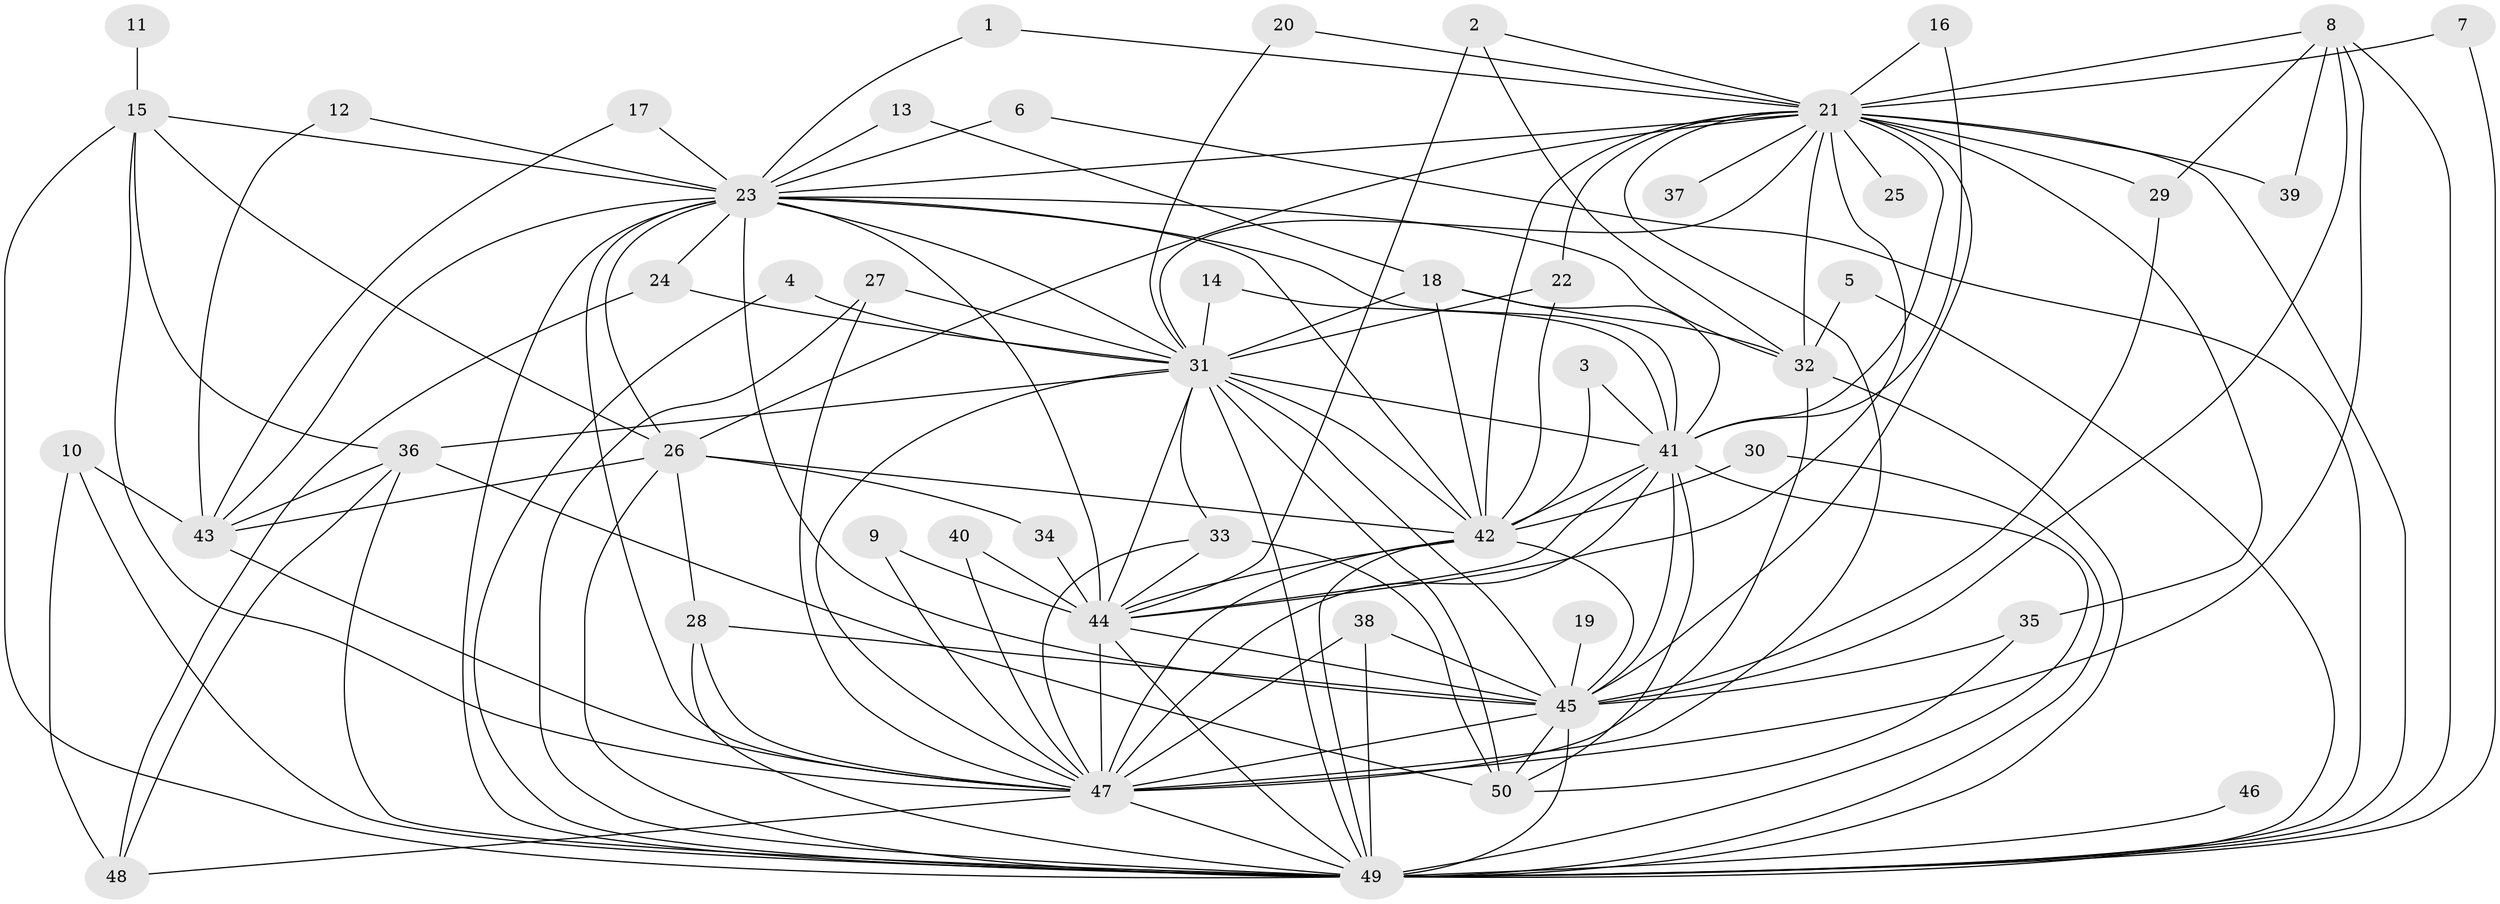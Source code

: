 // original degree distribution, {16: 0.02, 17: 0.01, 25: 0.01, 27: 0.01, 22: 0.02, 13: 0.01, 29: 0.01, 15: 0.01, 6: 0.02, 3: 0.16, 4: 0.12, 2: 0.55, 5: 0.03, 7: 0.01, 8: 0.01}
// Generated by graph-tools (version 1.1) at 2025/49/03/09/25 03:49:32]
// undirected, 50 vertices, 140 edges
graph export_dot {
graph [start="1"]
  node [color=gray90,style=filled];
  1;
  2;
  3;
  4;
  5;
  6;
  7;
  8;
  9;
  10;
  11;
  12;
  13;
  14;
  15;
  16;
  17;
  18;
  19;
  20;
  21;
  22;
  23;
  24;
  25;
  26;
  27;
  28;
  29;
  30;
  31;
  32;
  33;
  34;
  35;
  36;
  37;
  38;
  39;
  40;
  41;
  42;
  43;
  44;
  45;
  46;
  47;
  48;
  49;
  50;
  1 -- 21 [weight=1.0];
  1 -- 23 [weight=1.0];
  2 -- 21 [weight=1.0];
  2 -- 32 [weight=1.0];
  2 -- 44 [weight=1.0];
  3 -- 41 [weight=1.0];
  3 -- 42 [weight=1.0];
  4 -- 31 [weight=1.0];
  4 -- 49 [weight=1.0];
  5 -- 32 [weight=1.0];
  5 -- 49 [weight=1.0];
  6 -- 23 [weight=1.0];
  6 -- 49 [weight=1.0];
  7 -- 21 [weight=1.0];
  7 -- 49 [weight=1.0];
  8 -- 21 [weight=1.0];
  8 -- 29 [weight=1.0];
  8 -- 39 [weight=1.0];
  8 -- 45 [weight=1.0];
  8 -- 47 [weight=1.0];
  8 -- 49 [weight=1.0];
  9 -- 44 [weight=1.0];
  9 -- 47 [weight=1.0];
  10 -- 43 [weight=1.0];
  10 -- 48 [weight=1.0];
  10 -- 49 [weight=1.0];
  11 -- 15 [weight=1.0];
  12 -- 23 [weight=1.0];
  12 -- 43 [weight=1.0];
  13 -- 18 [weight=1.0];
  13 -- 23 [weight=1.0];
  14 -- 31 [weight=1.0];
  14 -- 41 [weight=1.0];
  15 -- 23 [weight=1.0];
  15 -- 26 [weight=1.0];
  15 -- 36 [weight=1.0];
  15 -- 47 [weight=1.0];
  15 -- 49 [weight=1.0];
  16 -- 21 [weight=1.0];
  16 -- 41 [weight=1.0];
  17 -- 23 [weight=1.0];
  17 -- 43 [weight=1.0];
  18 -- 31 [weight=1.0];
  18 -- 32 [weight=1.0];
  18 -- 41 [weight=1.0];
  18 -- 42 [weight=1.0];
  19 -- 45 [weight=1.0];
  20 -- 21 [weight=1.0];
  20 -- 31 [weight=1.0];
  21 -- 22 [weight=1.0];
  21 -- 23 [weight=1.0];
  21 -- 25 [weight=1.0];
  21 -- 26 [weight=1.0];
  21 -- 29 [weight=1.0];
  21 -- 31 [weight=1.0];
  21 -- 32 [weight=2.0];
  21 -- 35 [weight=1.0];
  21 -- 37 [weight=1.0];
  21 -- 39 [weight=1.0];
  21 -- 41 [weight=2.0];
  21 -- 42 [weight=1.0];
  21 -- 44 [weight=1.0];
  21 -- 45 [weight=1.0];
  21 -- 47 [weight=1.0];
  21 -- 49 [weight=2.0];
  22 -- 31 [weight=1.0];
  22 -- 42 [weight=1.0];
  23 -- 24 [weight=1.0];
  23 -- 26 [weight=1.0];
  23 -- 31 [weight=1.0];
  23 -- 32 [weight=1.0];
  23 -- 41 [weight=2.0];
  23 -- 42 [weight=1.0];
  23 -- 43 [weight=2.0];
  23 -- 44 [weight=1.0];
  23 -- 45 [weight=1.0];
  23 -- 47 [weight=1.0];
  23 -- 49 [weight=1.0];
  24 -- 31 [weight=1.0];
  24 -- 48 [weight=1.0];
  26 -- 28 [weight=1.0];
  26 -- 34 [weight=1.0];
  26 -- 42 [weight=1.0];
  26 -- 43 [weight=1.0];
  26 -- 49 [weight=1.0];
  27 -- 31 [weight=1.0];
  27 -- 47 [weight=1.0];
  27 -- 49 [weight=1.0];
  28 -- 45 [weight=1.0];
  28 -- 47 [weight=1.0];
  28 -- 49 [weight=1.0];
  29 -- 45 [weight=1.0];
  30 -- 42 [weight=1.0];
  30 -- 49 [weight=1.0];
  31 -- 33 [weight=1.0];
  31 -- 36 [weight=1.0];
  31 -- 41 [weight=4.0];
  31 -- 42 [weight=1.0];
  31 -- 44 [weight=1.0];
  31 -- 45 [weight=1.0];
  31 -- 47 [weight=1.0];
  31 -- 49 [weight=1.0];
  31 -- 50 [weight=1.0];
  32 -- 47 [weight=2.0];
  32 -- 49 [weight=1.0];
  33 -- 44 [weight=1.0];
  33 -- 47 [weight=1.0];
  33 -- 50 [weight=1.0];
  34 -- 44 [weight=1.0];
  35 -- 45 [weight=1.0];
  35 -- 50 [weight=1.0];
  36 -- 43 [weight=1.0];
  36 -- 48 [weight=1.0];
  36 -- 49 [weight=1.0];
  36 -- 50 [weight=1.0];
  38 -- 45 [weight=1.0];
  38 -- 47 [weight=1.0];
  38 -- 49 [weight=1.0];
  40 -- 44 [weight=1.0];
  40 -- 47 [weight=1.0];
  41 -- 42 [weight=2.0];
  41 -- 44 [weight=3.0];
  41 -- 45 [weight=2.0];
  41 -- 47 [weight=3.0];
  41 -- 49 [weight=3.0];
  41 -- 50 [weight=2.0];
  42 -- 44 [weight=1.0];
  42 -- 45 [weight=1.0];
  42 -- 47 [weight=1.0];
  42 -- 49 [weight=3.0];
  43 -- 47 [weight=1.0];
  44 -- 45 [weight=1.0];
  44 -- 47 [weight=2.0];
  44 -- 49 [weight=1.0];
  45 -- 47 [weight=2.0];
  45 -- 49 [weight=1.0];
  45 -- 50 [weight=1.0];
  46 -- 49 [weight=1.0];
  47 -- 48 [weight=1.0];
  47 -- 49 [weight=1.0];
}
